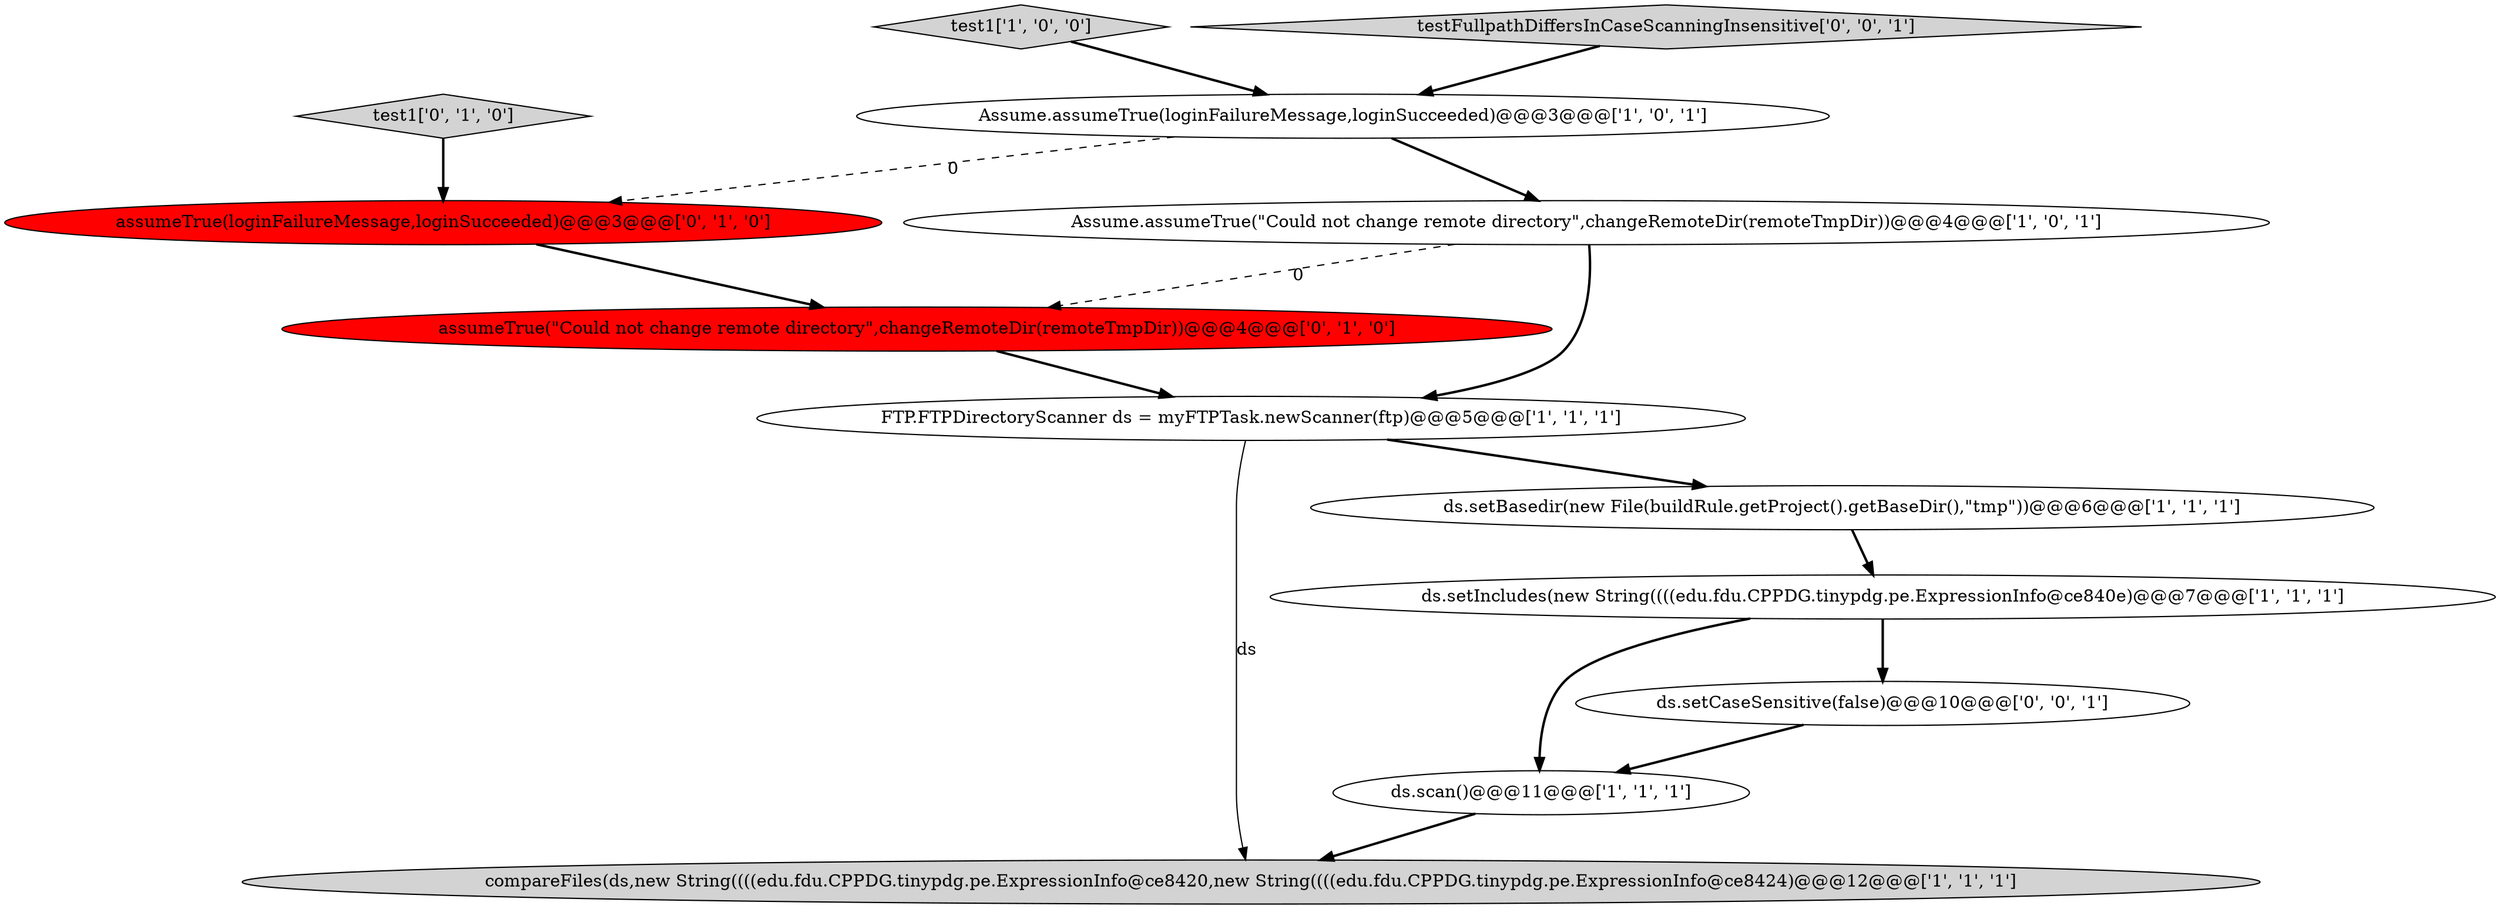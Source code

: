 digraph {
7 [style = filled, label = "FTP.FTPDirectoryScanner ds = myFTPTask.newScanner(ftp)@@@5@@@['1', '1', '1']", fillcolor = white, shape = ellipse image = "AAA0AAABBB1BBB"];
5 [style = filled, label = "ds.scan()@@@11@@@['1', '1', '1']", fillcolor = white, shape = ellipse image = "AAA0AAABBB1BBB"];
11 [style = filled, label = "ds.setCaseSensitive(false)@@@10@@@['0', '0', '1']", fillcolor = white, shape = ellipse image = "AAA0AAABBB3BBB"];
3 [style = filled, label = "test1['1', '0', '0']", fillcolor = lightgray, shape = diamond image = "AAA0AAABBB1BBB"];
12 [style = filled, label = "testFullpathDiffersInCaseScanningInsensitive['0', '0', '1']", fillcolor = lightgray, shape = diamond image = "AAA0AAABBB3BBB"];
8 [style = filled, label = "test1['0', '1', '0']", fillcolor = lightgray, shape = diamond image = "AAA0AAABBB2BBB"];
1 [style = filled, label = "compareFiles(ds,new String((((edu.fdu.CPPDG.tinypdg.pe.ExpressionInfo@ce8420,new String((((edu.fdu.CPPDG.tinypdg.pe.ExpressionInfo@ce8424)@@@12@@@['1', '1', '1']", fillcolor = lightgray, shape = ellipse image = "AAA0AAABBB1BBB"];
6 [style = filled, label = "Assume.assumeTrue(loginFailureMessage,loginSucceeded)@@@3@@@['1', '0', '1']", fillcolor = white, shape = ellipse image = "AAA0AAABBB1BBB"];
2 [style = filled, label = "ds.setIncludes(new String((((edu.fdu.CPPDG.tinypdg.pe.ExpressionInfo@ce840e)@@@7@@@['1', '1', '1']", fillcolor = white, shape = ellipse image = "AAA0AAABBB1BBB"];
10 [style = filled, label = "assumeTrue(loginFailureMessage,loginSucceeded)@@@3@@@['0', '1', '0']", fillcolor = red, shape = ellipse image = "AAA1AAABBB2BBB"];
9 [style = filled, label = "assumeTrue(\"Could not change remote directory\",changeRemoteDir(remoteTmpDir))@@@4@@@['0', '1', '0']", fillcolor = red, shape = ellipse image = "AAA1AAABBB2BBB"];
4 [style = filled, label = "ds.setBasedir(new File(buildRule.getProject().getBaseDir(),\"tmp\"))@@@6@@@['1', '1', '1']", fillcolor = white, shape = ellipse image = "AAA0AAABBB1BBB"];
0 [style = filled, label = "Assume.assumeTrue(\"Could not change remote directory\",changeRemoteDir(remoteTmpDir))@@@4@@@['1', '0', '1']", fillcolor = white, shape = ellipse image = "AAA0AAABBB1BBB"];
5->1 [style = bold, label=""];
3->6 [style = bold, label=""];
8->10 [style = bold, label=""];
10->9 [style = bold, label=""];
11->5 [style = bold, label=""];
6->0 [style = bold, label=""];
6->10 [style = dashed, label="0"];
4->2 [style = bold, label=""];
7->4 [style = bold, label=""];
0->9 [style = dashed, label="0"];
9->7 [style = bold, label=""];
7->1 [style = solid, label="ds"];
12->6 [style = bold, label=""];
2->11 [style = bold, label=""];
2->5 [style = bold, label=""];
0->7 [style = bold, label=""];
}
